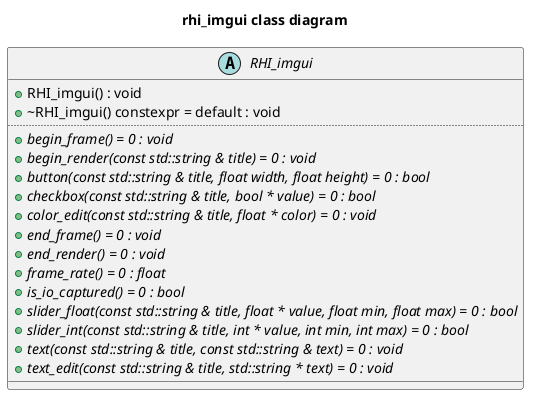 @startuml
title rhi_imgui class diagram
abstract "RHI_imgui" as C_0014919443622722247954
abstract C_0014919443622722247954 {
+RHI_imgui() : void
+~RHI_imgui() constexpr = default : void
..
{abstract} +begin_frame() = 0 : void
{abstract} +begin_render(const std::string & title) = 0 : void
{abstract} +button(const std::string & title, float width, float height) = 0 : bool
{abstract} +checkbox(const std::string & title, bool * value) = 0 : bool
{abstract} +color_edit(const std::string & title, float * color) = 0 : void
{abstract} +end_frame() = 0 : void
{abstract} +end_render() = 0 : void
{abstract} +frame_rate() = 0 : float
{abstract} +is_io_captured() = 0 : bool
{abstract} +slider_float(const std::string & title, float * value, float min, float max) = 0 : bool
{abstract} +slider_int(const std::string & title, int * value, int min, int max) = 0 : bool
{abstract} +text(const std::string & title, const std::string & text) = 0 : void
{abstract} +text_edit(const std::string & title, std::string * text) = 0 : void
__
}

'Generated with clang-uml, version 0.6.1-15-gbf4bfdc
'LLVM version clang version 19.1.7 (Fedora 19.1.7-3.fc41)
@enduml
